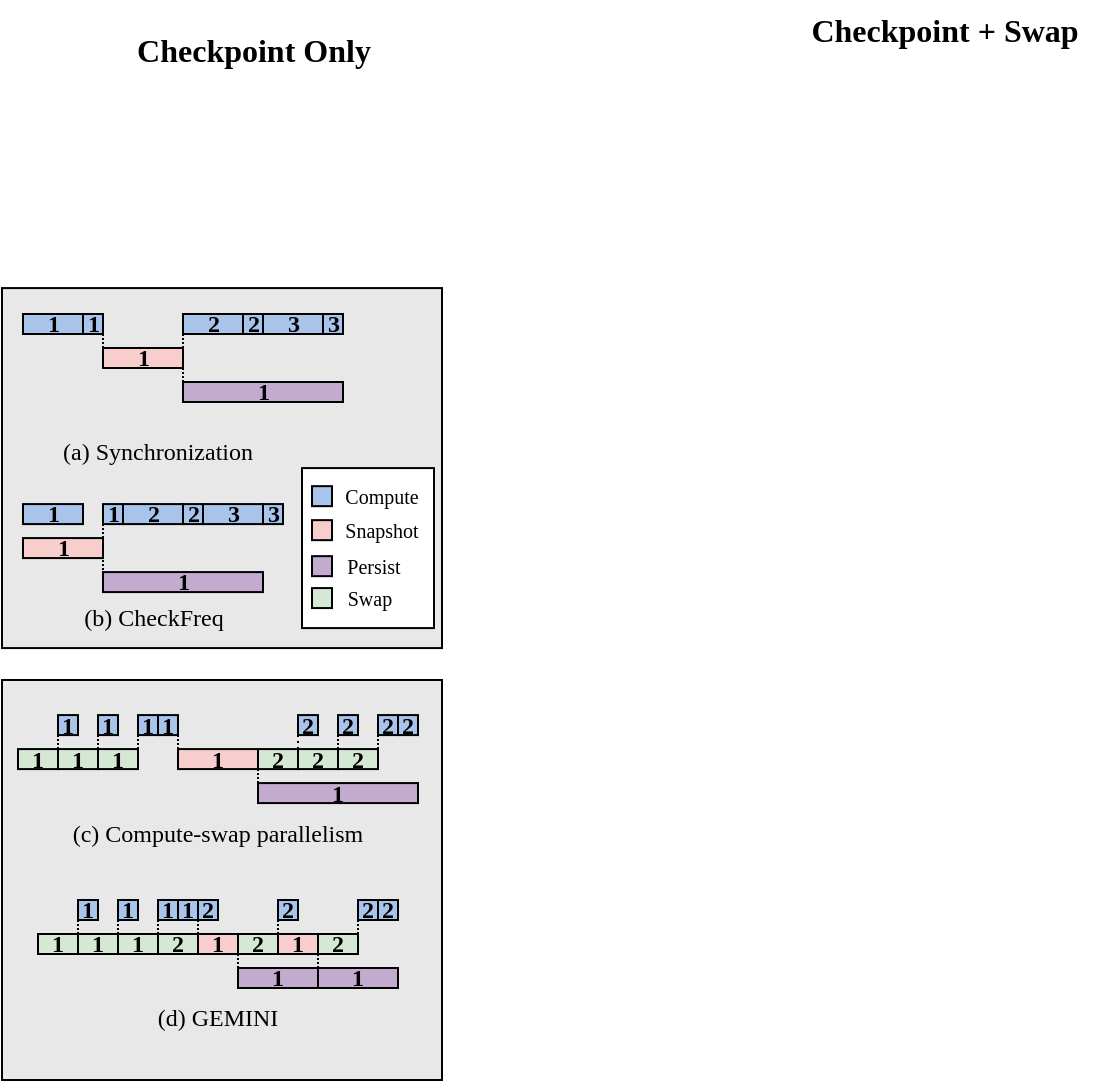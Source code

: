 <mxfile version="24.7.1" type="github">
  <diagram name="第 1 页" id="YjYtX7tzhT0VxWiRHVgt">
    <mxGraphModel dx="810" dy="458" grid="1" gridSize="10" guides="1" tooltips="1" connect="1" arrows="1" fold="1" page="1" pageScale="1" pageWidth="827" pageHeight="1169" math="0" shadow="0">
      <root>
        <mxCell id="0" />
        <mxCell id="1" parent="0" />
        <mxCell id="GIBZmolz7YPmpbwPkjTp-5" value="" style="rounded=0;whiteSpace=wrap;html=1;fontFamily=Times New Roman;fillColor=#E8E8E8;fontSize=12;fontStyle=1;labelPosition=center;verticalLabelPosition=middle;align=center;verticalAlign=middle;spacing=0;" parent="1" vertex="1">
          <mxGeometry x="60" y="154.04" width="220" height="180" as="geometry" />
        </mxCell>
        <mxCell id="q5bcbz5mfT4IWrV-HXov-2" value="" style="rounded=0;whiteSpace=wrap;html=1;fontFamily=Times New Roman;fillColor=#E8E8E8;fontSize=12;fontStyle=1;labelPosition=center;verticalLabelPosition=middle;align=center;verticalAlign=middle;spacing=0;" vertex="1" parent="1">
          <mxGeometry x="60" y="350" width="220" height="200" as="geometry" />
        </mxCell>
        <mxCell id="q5bcbz5mfT4IWrV-HXov-1" value="" style="rounded=0;whiteSpace=wrap;html=1;" vertex="1" parent="1">
          <mxGeometry x="210" y="244.04" width="66" height="80" as="geometry" />
        </mxCell>
        <mxCell id="TYUrHjqnXfX_sGZVkUdi-1" value="1" style="whiteSpace=wrap;fillColor=#A9C4EB;fontFamily=Times New Roman;fontSize=12;fontStyle=1;labelPosition=center;verticalLabelPosition=middle;align=center;verticalAlign=middle;spacing=0;" parent="1" vertex="1">
          <mxGeometry x="70.5" y="167" width="30" height="10" as="geometry" />
        </mxCell>
        <mxCell id="TYUrHjqnXfX_sGZVkUdi-2" value="1" style="whiteSpace=wrap;fillColor=#C3ABD0;fontFamily=Times New Roman;fontSize=12;fontStyle=1;labelPosition=center;verticalLabelPosition=middle;align=center;verticalAlign=middle;spacing=0;" parent="1" vertex="1">
          <mxGeometry x="150.5" y="201" width="80" height="10" as="geometry" />
        </mxCell>
        <mxCell id="GEwu6SbZAW08ZGX4jCGc-3" value="" style="edgeStyle=orthogonalEdgeStyle;rounded=0;orthogonalLoop=1;jettySize=auto;exitX=1;exitY=1;exitDx=0;exitDy=0;entryX=0;entryY=0;entryDx=0;entryDy=0;endArrow=none;endFill=0;dashed=1;dashPattern=1 1;fontSize=12;fontStyle=1;labelPosition=center;verticalLabelPosition=middle;align=center;verticalAlign=middle;spacing=0;" parent="1" source="TYUrHjqnXfX_sGZVkUdi-4" target="TYUrHjqnXfX_sGZVkUdi-2" edge="1">
          <mxGeometry relative="1" as="geometry" />
        </mxCell>
        <mxCell id="TYUrHjqnXfX_sGZVkUdi-4" value="1" style="whiteSpace=wrap;fillColor=#F8CECC;fontFamily=Times New Roman;fontSize=12;fontStyle=1;labelPosition=center;verticalLabelPosition=middle;align=center;verticalAlign=middle;spacing=0;" parent="1" vertex="1">
          <mxGeometry x="110.5" y="184" width="40" height="10" as="geometry" />
        </mxCell>
        <mxCell id="TYUrHjqnXfX_sGZVkUdi-8" value="" style="whiteSpace=wrap;html=1;aspect=fixed;fillColor=#A9C4EB;fontFamily=Times New Roman;" parent="1" vertex="1">
          <mxGeometry x="215" y="253.08" width="10" height="10" as="geometry" />
        </mxCell>
        <mxCell id="TYUrHjqnXfX_sGZVkUdi-9" value="" style="whiteSpace=wrap;html=1;aspect=fixed;fillColor=#F8CECC;fontFamily=Times New Roman;" parent="1" vertex="1">
          <mxGeometry x="215" y="270.08" width="10" height="10" as="geometry" />
        </mxCell>
        <mxCell id="TYUrHjqnXfX_sGZVkUdi-10" value="" style="whiteSpace=wrap;html=1;aspect=fixed;fillColor=#D5E8D4;fontFamily=Times New Roman;" parent="1" vertex="1">
          <mxGeometry x="215" y="304.04" width="10" height="10" as="geometry" />
        </mxCell>
        <mxCell id="TYUrHjqnXfX_sGZVkUdi-11" value="" style="whiteSpace=wrap;html=1;aspect=fixed;fillColor=#C3ABD0;fontFamily=Times New Roman;" parent="1" vertex="1">
          <mxGeometry x="215" y="288.08" width="10" height="10" as="geometry" />
        </mxCell>
        <mxCell id="TYUrHjqnXfX_sGZVkUdi-12" value="&lt;p style=&quot;line-height: 100%;&quot;&gt;&lt;font style=&quot;font-size: 10px;&quot;&gt;Compute&lt;/font&gt;&lt;/p&gt;" style="text;html=1;align=center;verticalAlign=middle;whiteSpace=wrap;rounded=0;fontFamily=Times New Roman;" parent="1" vertex="1">
          <mxGeometry x="225" y="253.08" width="50" height="10" as="geometry" />
        </mxCell>
        <mxCell id="TYUrHjqnXfX_sGZVkUdi-13" value="&lt;p style=&quot;line-height: 100%;&quot;&gt;&lt;font style=&quot;font-size: 10px;&quot;&gt;Swap&lt;/font&gt;&lt;/p&gt;" style="text;html=1;align=center;verticalAlign=middle;whiteSpace=wrap;rounded=0;fontFamily=Times New Roman;" parent="1" vertex="1">
          <mxGeometry x="219" y="304.04" width="50" height="10" as="geometry" />
        </mxCell>
        <mxCell id="TYUrHjqnXfX_sGZVkUdi-14" value="&lt;p style=&quot;line-height: 100%;&quot;&gt;&lt;span style=&quot;font-size: 10px;&quot;&gt;Snapshot&lt;/span&gt;&lt;/p&gt;" style="text;html=1;align=center;verticalAlign=middle;whiteSpace=wrap;rounded=0;fontFamily=Times New Roman;" parent="1" vertex="1">
          <mxGeometry x="225" y="270.08" width="50" height="10" as="geometry" />
        </mxCell>
        <mxCell id="TYUrHjqnXfX_sGZVkUdi-15" value="&lt;p style=&quot;line-height: 100%;&quot;&gt;&lt;font style=&quot;font-size: 10px;&quot;&gt;Persist&lt;/font&gt;&lt;/p&gt;" style="text;html=1;align=center;verticalAlign=middle;whiteSpace=wrap;rounded=0;fontFamily=Times New Roman;" parent="1" vertex="1">
          <mxGeometry x="221" y="288.08" width="50" height="10" as="geometry" />
        </mxCell>
        <mxCell id="GEwu6SbZAW08ZGX4jCGc-2" value="" style="edgeStyle=orthogonalEdgeStyle;rounded=0;orthogonalLoop=1;jettySize=auto;exitX=1;exitY=1;exitDx=0;exitDy=0;entryX=0;entryY=0;entryDx=0;entryDy=0;endArrow=none;endFill=0;dashed=1;dashPattern=1 1;fontSize=12;fontStyle=1;labelPosition=center;verticalLabelPosition=middle;align=center;verticalAlign=middle;spacing=0;" parent="1" source="TYUrHjqnXfX_sGZVkUdi-16" target="TYUrHjqnXfX_sGZVkUdi-4" edge="1">
          <mxGeometry relative="1" as="geometry" />
        </mxCell>
        <mxCell id="TYUrHjqnXfX_sGZVkUdi-16" value="1" style="whiteSpace=wrap;fillColor=#A9C4EB;fontFamily=Times New Roman;fontSize=12;fontStyle=1;labelPosition=center;verticalLabelPosition=middle;align=center;verticalAlign=middle;spacing=0;" parent="1" vertex="1">
          <mxGeometry x="100.5" y="167" width="10" height="10" as="geometry" />
        </mxCell>
        <mxCell id="GEwu6SbZAW08ZGX4jCGc-4" value="" style="edgeStyle=orthogonalEdgeStyle;rounded=0;orthogonalLoop=1;jettySize=auto;exitX=0;exitY=1;exitDx=0;exitDy=0;entryX=1;entryY=0;entryDx=0;entryDy=0;endArrow=none;endFill=0;dashed=1;dashPattern=1 1;fontSize=12;fontStyle=1;labelPosition=center;verticalLabelPosition=middle;align=center;verticalAlign=middle;spacing=0;" parent="1" source="TYUrHjqnXfX_sGZVkUdi-17" target="TYUrHjqnXfX_sGZVkUdi-4" edge="1">
          <mxGeometry relative="1" as="geometry" />
        </mxCell>
        <mxCell id="TYUrHjqnXfX_sGZVkUdi-17" value="2" style="whiteSpace=wrap;fillColor=#A9C4EB;fontFamily=Times New Roman;fontSize=12;fontStyle=1;labelPosition=center;verticalLabelPosition=middle;align=center;verticalAlign=middle;spacing=0;" parent="1" vertex="1">
          <mxGeometry x="150.5" y="167" width="30" height="10" as="geometry" />
        </mxCell>
        <mxCell id="TYUrHjqnXfX_sGZVkUdi-18" value="2" style="whiteSpace=wrap;fillColor=#A9C4EB;fontFamily=Times New Roman;fontSize=12;fontStyle=1;labelPosition=center;verticalLabelPosition=middle;align=center;verticalAlign=middle;spacing=0;" parent="1" vertex="1">
          <mxGeometry x="180.5" y="167" width="10" height="10" as="geometry" />
        </mxCell>
        <mxCell id="TYUrHjqnXfX_sGZVkUdi-40" value="3" style="whiteSpace=wrap;fillColor=#A9C4EB;fontFamily=Times New Roman;fontSize=12;fontStyle=1;labelPosition=center;verticalLabelPosition=middle;align=center;verticalAlign=middle;spacing=0;" parent="1" vertex="1">
          <mxGeometry x="190.5" y="167" width="30" height="10" as="geometry" />
        </mxCell>
        <mxCell id="TYUrHjqnXfX_sGZVkUdi-41" value="3" style="whiteSpace=wrap;fillColor=#A9C4EB;fontFamily=Times New Roman;fontSize=12;fontStyle=1;labelPosition=center;verticalLabelPosition=middle;align=center;verticalAlign=middle;spacing=0;" parent="1" vertex="1">
          <mxGeometry x="220.5" y="167" width="10" height="10" as="geometry" />
        </mxCell>
        <mxCell id="TYUrHjqnXfX_sGZVkUdi-56" value="(a) Synchronization" style="text;html=1;align=center;verticalAlign=middle;whiteSpace=wrap;rounded=0;fontFamily=Times New Roman;fontSize=12;fontStyle=0;labelPosition=center;verticalLabelPosition=middle;spacing=0;" parent="1" vertex="1">
          <mxGeometry x="72.5" y="221" width="130" height="30" as="geometry" />
        </mxCell>
        <mxCell id="TYUrHjqnXfX_sGZVkUdi-65" value="(c) Compute-swap parallelism" style="text;html=1;align=center;verticalAlign=middle;whiteSpace=wrap;rounded=0;fontFamily=Times New Roman;" parent="1" vertex="1">
          <mxGeometry x="85" y="411.54" width="166" height="30" as="geometry" />
        </mxCell>
        <mxCell id="TYUrHjqnXfX_sGZVkUdi-77" value="(b) CheckFreq" style="text;html=1;align=center;verticalAlign=middle;whiteSpace=wrap;rounded=0;fontFamily=Times New Roman;fontSize=12;fontStyle=0;labelPosition=center;verticalLabelPosition=middle;spacing=0;" parent="1" vertex="1">
          <mxGeometry x="70.5" y="304.04" width="130" height="30" as="geometry" />
        </mxCell>
        <mxCell id="TYUrHjqnXfX_sGZVkUdi-78" value="(d) GEMINI" style="text;html=1;align=center;verticalAlign=middle;whiteSpace=wrap;rounded=0;fontFamily=Times New Roman;" parent="1" vertex="1">
          <mxGeometry x="103" y="504" width="130" height="30" as="geometry" />
        </mxCell>
        <mxCell id="TYUrHjqnXfX_sGZVkUdi-81" value="1" style="whiteSpace=wrap;fillColor=#F8CECC;fontSize=12;fontFamily=Times New Roman;fontStyle=1;spacing=0;" parent="1" vertex="1">
          <mxGeometry x="158" y="477" width="20" height="10" as="geometry" />
        </mxCell>
        <mxCell id="TYUrHjqnXfX_sGZVkUdi-90" value="1" style="whiteSpace=wrap;fillColor=#D5E8D4;fontSize=12;fontFamily=Times New Roman;fontStyle=1;spacing=0;" parent="1" vertex="1">
          <mxGeometry x="78" y="477" width="20" height="10" as="geometry" />
        </mxCell>
        <mxCell id="TYUrHjqnXfX_sGZVkUdi-91" value="1" style="whiteSpace=wrap;fillColor=#D5E8D4;fontSize=12;fontFamily=Times New Roman;fontStyle=1;spacing=0;" parent="1" vertex="1">
          <mxGeometry x="98" y="477" width="20" height="10" as="geometry" />
        </mxCell>
        <mxCell id="TYUrHjqnXfX_sGZVkUdi-98" value="1" style="whiteSpace=wrap;fillColor=#A9C4EB;fontSize=12;fontFamily=Times New Roman;fontStyle=1;labelPosition=center;verticalLabelPosition=middle;align=center;verticalAlign=middle;spacing=0;" parent="1" vertex="1">
          <mxGeometry x="70.5" y="262.04" width="30" height="10" as="geometry" />
        </mxCell>
        <mxCell id="TYUrHjqnXfX_sGZVkUdi-99" value="1" style="whiteSpace=wrap;fillColor=#C3ABD0;fontSize=12;fontFamily=Times New Roman;fontStyle=1;labelPosition=center;verticalLabelPosition=middle;align=center;verticalAlign=middle;spacing=0;" parent="1" vertex="1">
          <mxGeometry x="110.5" y="296.04" width="80" height="10" as="geometry" />
        </mxCell>
        <mxCell id="TYUrHjqnXfX_sGZVkUdi-100" value="1" style="whiteSpace=wrap;fillColor=#F8CECC;fontSize=12;fontFamily=Times New Roman;fontStyle=1;labelPosition=center;verticalLabelPosition=middle;align=center;verticalAlign=middle;spacing=0;" parent="1" vertex="1">
          <mxGeometry x="70.5" y="279.04" width="40" height="10" as="geometry" />
        </mxCell>
        <mxCell id="GEwu6SbZAW08ZGX4jCGc-5" value="" style="edgeStyle=orthogonalEdgeStyle;rounded=0;orthogonalLoop=1;jettySize=auto;exitX=0;exitY=1;exitDx=0;exitDy=0;entryX=0;entryY=0;entryDx=0;entryDy=0;dashed=1;dashPattern=1 1;endArrow=none;endFill=0;fontSize=12;fontStyle=1;labelPosition=center;verticalLabelPosition=middle;align=center;verticalAlign=middle;spacing=0;" parent="1" source="TYUrHjqnXfX_sGZVkUdi-101" target="TYUrHjqnXfX_sGZVkUdi-99" edge="1">
          <mxGeometry relative="1" as="geometry" />
        </mxCell>
        <mxCell id="TYUrHjqnXfX_sGZVkUdi-101" value="1" style="whiteSpace=wrap;fillColor=#A9C4EB;fontSize=12;fontFamily=Times New Roman;fontStyle=1;labelPosition=center;verticalLabelPosition=middle;align=center;verticalAlign=middle;spacing=0;" parent="1" vertex="1">
          <mxGeometry x="110.5" y="262.04" width="10" height="10" as="geometry" />
        </mxCell>
        <mxCell id="TYUrHjqnXfX_sGZVkUdi-102" value="2" style="whiteSpace=wrap;fillColor=#A9C4EB;fontSize=12;fontFamily=Times New Roman;fontStyle=1;labelPosition=center;verticalLabelPosition=middle;align=center;verticalAlign=middle;spacing=0;" parent="1" vertex="1">
          <mxGeometry x="120.5" y="262.04" width="30" height="10" as="geometry" />
        </mxCell>
        <mxCell id="TYUrHjqnXfX_sGZVkUdi-103" value="2" style="whiteSpace=wrap;fillColor=#A9C4EB;fontSize=12;fontFamily=Times New Roman;fontStyle=1;labelPosition=center;verticalLabelPosition=middle;align=center;verticalAlign=middle;spacing=0;" parent="1" vertex="1">
          <mxGeometry x="150.5" y="262.04" width="10" height="10" as="geometry" />
        </mxCell>
        <mxCell id="TYUrHjqnXfX_sGZVkUdi-104" value="3" style="whiteSpace=wrap;fillColor=#A9C4EB;fontSize=12;fontFamily=Times New Roman;fontStyle=1;labelPosition=center;verticalLabelPosition=middle;align=center;verticalAlign=middle;spacing=0;" parent="1" vertex="1">
          <mxGeometry x="160.5" y="262.04" width="30" height="10" as="geometry" />
        </mxCell>
        <mxCell id="TYUrHjqnXfX_sGZVkUdi-105" value="3" style="whiteSpace=wrap;fillColor=#A9C4EB;fontSize=12;fontFamily=Times New Roman;fontStyle=1;labelPosition=center;verticalLabelPosition=middle;align=center;verticalAlign=middle;spacing=0;" parent="1" vertex="1">
          <mxGeometry x="190.5" y="262.04" width="10" height="10" as="geometry" />
        </mxCell>
        <mxCell id="GEwu6SbZAW08ZGX4jCGc-10" value="" style="edgeStyle=orthogonalEdgeStyle;rounded=0;orthogonalLoop=1;jettySize=auto;exitX=0;exitY=1;exitDx=0;exitDy=0;entryX=0;entryY=0;entryDx=0;entryDy=0;endArrow=none;endFill=0;dashed=1;dashPattern=1 1;fontStyle=1;fontSize=12;labelBackgroundColor=none;spacing=0;spacingTop=0;spacingBottom=0;" parent="1" source="TYUrHjqnXfX_sGZVkUdi-110" target="TYUrHjqnXfX_sGZVkUdi-123" edge="1">
          <mxGeometry relative="1" as="geometry" />
        </mxCell>
        <mxCell id="TYUrHjqnXfX_sGZVkUdi-110" value="1" style="whiteSpace=wrap;fillColor=#A9C4EB;fontSize=12;fontFamily=Times New Roman;fontStyle=1;labelBackgroundColor=none;spacing=0;spacingTop=0;spacingBottom=0;" parent="1" vertex="1">
          <mxGeometry x="88" y="367.54" width="10" height="10" as="geometry" />
        </mxCell>
        <mxCell id="GEwu6SbZAW08ZGX4jCGc-11" value="" style="edgeStyle=orthogonalEdgeStyle;rounded=0;orthogonalLoop=1;jettySize=auto;exitX=0;exitY=1;exitDx=0;exitDy=0;entryX=0;entryY=0;entryDx=0;entryDy=0;endArrow=none;endFill=0;dashed=1;dashPattern=1 1;fontStyle=1;fontSize=12;labelBackgroundColor=none;spacing=0;spacingTop=0;spacingBottom=0;" parent="1" source="TYUrHjqnXfX_sGZVkUdi-111" target="TYUrHjqnXfX_sGZVkUdi-124" edge="1">
          <mxGeometry relative="1" as="geometry" />
        </mxCell>
        <mxCell id="TYUrHjqnXfX_sGZVkUdi-111" value="1" style="whiteSpace=wrap;fillColor=#A9C4EB;fontSize=12;fontFamily=Times New Roman;fontStyle=1;labelBackgroundColor=none;spacing=0;spacingTop=0;spacingBottom=0;" parent="1" vertex="1">
          <mxGeometry x="108" y="367.54" width="10" height="10" as="geometry" />
        </mxCell>
        <mxCell id="GEwu6SbZAW08ZGX4jCGc-6" value="" style="edgeStyle=orthogonalEdgeStyle;rounded=0;orthogonalLoop=1;jettySize=auto;exitX=0;exitY=1;exitDx=0;exitDy=0;entryX=1;entryY=0;entryDx=0;entryDy=0;endArrow=none;endFill=0;dashed=1;dashPattern=1 1;fontStyle=1;fontSize=12;labelBackgroundColor=none;spacing=0;spacingTop=0;spacingBottom=0;" parent="1" source="TYUrHjqnXfX_sGZVkUdi-112" target="TYUrHjqnXfX_sGZVkUdi-124" edge="1">
          <mxGeometry relative="1" as="geometry" />
        </mxCell>
        <mxCell id="TYUrHjqnXfX_sGZVkUdi-112" value="1" style="whiteSpace=wrap;fillColor=#A9C4EB;fontSize=12;fontFamily=Times New Roman;fontStyle=1;labelBackgroundColor=none;spacing=0;spacingTop=0;spacingBottom=0;" parent="1" vertex="1">
          <mxGeometry x="128" y="367.54" width="10" height="10" as="geometry" />
        </mxCell>
        <mxCell id="GEwu6SbZAW08ZGX4jCGc-7" value="" style="edgeStyle=orthogonalEdgeStyle;rounded=0;orthogonalLoop=1;jettySize=auto;exitX=1;exitY=1;exitDx=0;exitDy=0;entryX=0;entryY=0;entryDx=0;entryDy=0;endArrow=none;endFill=0;dashed=1;dashPattern=1 1;fontStyle=1;fontSize=12;labelBackgroundColor=none;spacing=0;spacingTop=0;spacingBottom=0;" parent="1" source="TYUrHjqnXfX_sGZVkUdi-113" target="TYUrHjqnXfX_sGZVkUdi-144" edge="1">
          <mxGeometry relative="1" as="geometry" />
        </mxCell>
        <mxCell id="TYUrHjqnXfX_sGZVkUdi-113" value="1" style="whiteSpace=wrap;fillColor=#A9C4EB;fontSize=12;fontFamily=Times New Roman;fontStyle=1;labelBackgroundColor=none;spacing=0;spacingTop=0;spacingBottom=0;" parent="1" vertex="1">
          <mxGeometry x="138" y="367.54" width="10" height="10" as="geometry" />
        </mxCell>
        <mxCell id="TYUrHjqnXfX_sGZVkUdi-122" value="1" style="whiteSpace=wrap;fillColor=#D5E8D4;fontSize=12;fontFamily=Times New Roman;fontStyle=1;labelBackgroundColor=none;spacing=0;spacingTop=0;spacingBottom=0;" parent="1" vertex="1">
          <mxGeometry x="68" y="384.54" width="20" height="10" as="geometry" />
        </mxCell>
        <mxCell id="TYUrHjqnXfX_sGZVkUdi-123" value="1" style="whiteSpace=wrap;fillColor=#D5E8D4;fontSize=12;fontFamily=Times New Roman;fontStyle=1;labelBackgroundColor=none;spacing=0;spacingTop=0;spacingBottom=0;" parent="1" vertex="1">
          <mxGeometry x="88" y="384.54" width="20" height="10" as="geometry" />
        </mxCell>
        <mxCell id="TYUrHjqnXfX_sGZVkUdi-124" value="1" style="whiteSpace=wrap;fillColor=#D5E8D4;fontSize=12;fontFamily=Times New Roman;fontStyle=1;labelBackgroundColor=none;spacing=0;spacingTop=0;spacingBottom=0;" parent="1" vertex="1">
          <mxGeometry x="108" y="384.54" width="20" height="10" as="geometry" />
        </mxCell>
        <mxCell id="TYUrHjqnXfX_sGZVkUdi-136" value="1" style="whiteSpace=wrap;fillColor=#D5E8D4;fontSize=12;fontFamily=Times New Roman;fontStyle=1;spacing=0;" parent="1" vertex="1">
          <mxGeometry x="118" y="477" width="20" height="10" as="geometry" />
        </mxCell>
        <mxCell id="TYUrHjqnXfX_sGZVkUdi-138" value="1" style="whiteSpace=wrap;fillColor=#F8CECC;fontSize=12;fontFamily=Times New Roman;fontStyle=1;spacing=0;" parent="1" vertex="1">
          <mxGeometry x="198" y="477" width="20" height="10" as="geometry" />
        </mxCell>
        <mxCell id="GEwu6SbZAW08ZGX4jCGc-14" value="" style="edgeStyle=orthogonalEdgeStyle;rounded=0;orthogonalLoop=1;jettySize=auto;exitX=0;exitY=1;exitDx=0;exitDy=0;entryX=0;entryY=0;entryDx=0;entryDy=0;endArrow=none;endFill=0;dashed=1;dashPattern=1 1;fontStyle=1;fontFamily=Times New Roman;fontSize=12;spacing=0;" parent="1" source="TYUrHjqnXfX_sGZVkUdi-140" target="TYUrHjqnXfX_sGZVkUdi-91" edge="1">
          <mxGeometry relative="1" as="geometry" />
        </mxCell>
        <mxCell id="TYUrHjqnXfX_sGZVkUdi-140" value="1" style="whiteSpace=wrap;fillColor=#A9C4EB;fontSize=12;fontFamily=Times New Roman;fontStyle=1;spacing=0;" parent="1" vertex="1">
          <mxGeometry x="98" y="460" width="10" height="10" as="geometry" />
        </mxCell>
        <mxCell id="GEwu6SbZAW08ZGX4jCGc-15" value="" style="edgeStyle=orthogonalEdgeStyle;rounded=0;orthogonalLoop=1;jettySize=auto;exitX=0;exitY=1;exitDx=0;exitDy=0;entryX=0;entryY=0;entryDx=0;entryDy=0;endArrow=none;endFill=0;dashed=1;dashPattern=1 1;fontStyle=1;fontFamily=Times New Roman;fontSize=12;spacing=0;" parent="1" source="TYUrHjqnXfX_sGZVkUdi-141" target="TYUrHjqnXfX_sGZVkUdi-136" edge="1">
          <mxGeometry relative="1" as="geometry" />
        </mxCell>
        <mxCell id="TYUrHjqnXfX_sGZVkUdi-141" value="1" style="whiteSpace=wrap;fillColor=#A9C4EB;fontSize=12;fontFamily=Times New Roman;fontStyle=1;spacing=0;" parent="1" vertex="1">
          <mxGeometry x="118" y="460" width="10" height="10" as="geometry" />
        </mxCell>
        <mxCell id="GEwu6SbZAW08ZGX4jCGc-16" value="" style="edgeStyle=orthogonalEdgeStyle;rounded=0;orthogonalLoop=1;jettySize=auto;exitX=0;exitY=1;exitDx=0;exitDy=0;entryX=0;entryY=0;entryDx=0;entryDy=0;endArrow=none;endFill=0;dashed=1;dashPattern=1 1;fontStyle=1;fontFamily=Times New Roman;fontSize=12;spacing=0;" parent="1" source="TYUrHjqnXfX_sGZVkUdi-142" target="TYUrHjqnXfX_sGZVkUdi-170" edge="1">
          <mxGeometry relative="1" as="geometry" />
        </mxCell>
        <mxCell id="TYUrHjqnXfX_sGZVkUdi-142" value="1" style="whiteSpace=wrap;fillColor=#A9C4EB;fontSize=12;fontFamily=Times New Roman;fontStyle=1;spacing=0;" parent="1" vertex="1">
          <mxGeometry x="138" y="460" width="10" height="10" as="geometry" />
        </mxCell>
        <mxCell id="TYUrHjqnXfX_sGZVkUdi-143" value="1" style="whiteSpace=wrap;fillColor=#A9C4EB;fontSize=12;fontFamily=Times New Roman;fontStyle=1;spacing=0;" parent="1" vertex="1">
          <mxGeometry x="148" y="460" width="10" height="10" as="geometry" />
        </mxCell>
        <mxCell id="TYUrHjqnXfX_sGZVkUdi-144" value="1" style="whiteSpace=wrap;fillColor=#F8CECC;fontSize=12;fontFamily=Times New Roman;fontStyle=1;labelBackgroundColor=none;spacing=0;spacingTop=0;spacingBottom=0;" parent="1" vertex="1">
          <mxGeometry x="148" y="384.54" width="40" height="10" as="geometry" />
        </mxCell>
        <mxCell id="TYUrHjqnXfX_sGZVkUdi-156" value="1" style="whiteSpace=wrap;fillColor=#C3ABD0;fontSize=12;fontFamily=Times New Roman;fontStyle=1;spacing=0;" parent="1" vertex="1">
          <mxGeometry x="178" y="494" width="40" height="10" as="geometry" />
        </mxCell>
        <mxCell id="TYUrHjqnXfX_sGZVkUdi-157" value="1" style="whiteSpace=wrap;fillColor=#C3ABD0;fontSize=12;fontFamily=Times New Roman;fontStyle=1;labelBackgroundColor=none;spacing=0;spacingTop=0;spacingBottom=0;" parent="1" vertex="1">
          <mxGeometry x="188" y="401.54" width="80" height="10" as="geometry" />
        </mxCell>
        <mxCell id="TYUrHjqnXfX_sGZVkUdi-158" value="1" style="whiteSpace=wrap;fillColor=#C3ABD0;fontSize=12;fontFamily=Times New Roman;fontStyle=1;spacing=0;" parent="1" vertex="1">
          <mxGeometry x="218" y="494" width="40" height="10" as="geometry" />
        </mxCell>
        <mxCell id="GEwu6SbZAW08ZGX4jCGc-8" value="" style="edgeStyle=orthogonalEdgeStyle;rounded=0;orthogonalLoop=1;jettySize=auto;exitX=0;exitY=1;exitDx=0;exitDy=0;entryX=0;entryY=0;entryDx=0;entryDy=0;endArrow=none;endFill=0;dashed=1;dashPattern=1 2;fontStyle=1;fontSize=12;labelBackgroundColor=none;spacing=0;spacingTop=0;spacingBottom=0;" parent="1" source="TYUrHjqnXfX_sGZVkUdi-162" target="TYUrHjqnXfX_sGZVkUdi-167" edge="1">
          <mxGeometry relative="1" as="geometry" />
        </mxCell>
        <mxCell id="TYUrHjqnXfX_sGZVkUdi-162" value="2" style="whiteSpace=wrap;fillColor=#A9C4EB;fontSize=12;fontFamily=Times New Roman;fontStyle=1;labelBackgroundColor=none;spacing=0;spacingTop=0;spacingBottom=0;" parent="1" vertex="1">
          <mxGeometry x="208" y="367.54" width="10" height="10" as="geometry" />
        </mxCell>
        <mxCell id="GEwu6SbZAW08ZGX4jCGc-12" value="" style="edgeStyle=orthogonalEdgeStyle;rounded=0;orthogonalLoop=1;jettySize=auto;exitX=0;exitY=1;exitDx=0;exitDy=0;entryX=0;entryY=0;entryDx=0;entryDy=0;endArrow=none;endFill=0;dashed=1;dashPattern=1 1;fontStyle=1;fontSize=12;labelBackgroundColor=none;spacing=0;spacingTop=0;spacingBottom=0;" parent="1" source="TYUrHjqnXfX_sGZVkUdi-163" target="TYUrHjqnXfX_sGZVkUdi-168" edge="1">
          <mxGeometry relative="1" as="geometry" />
        </mxCell>
        <mxCell id="TYUrHjqnXfX_sGZVkUdi-163" value="2" style="whiteSpace=wrap;fillColor=#A9C4EB;fontSize=12;fontFamily=Times New Roman;fontStyle=1;labelBackgroundColor=none;spacing=0;spacingTop=0;spacingBottom=0;" parent="1" vertex="1">
          <mxGeometry x="228" y="367.54" width="10" height="10" as="geometry" />
        </mxCell>
        <mxCell id="GEwu6SbZAW08ZGX4jCGc-13" value="" style="edgeStyle=orthogonalEdgeStyle;rounded=0;orthogonalLoop=1;jettySize=auto;exitX=0;exitY=1;exitDx=0;exitDy=0;entryX=1;entryY=0;entryDx=0;entryDy=0;endArrow=none;endFill=0;dashed=1;dashPattern=1 1;fontStyle=1;fontSize=12;labelBackgroundColor=none;spacing=0;spacingTop=0;spacingBottom=0;" parent="1" source="TYUrHjqnXfX_sGZVkUdi-164" target="TYUrHjqnXfX_sGZVkUdi-168" edge="1">
          <mxGeometry relative="1" as="geometry" />
        </mxCell>
        <mxCell id="TYUrHjqnXfX_sGZVkUdi-164" value="2" style="whiteSpace=wrap;fillColor=#A9C4EB;fontSize=12;fontFamily=Times New Roman;fontStyle=1;labelBackgroundColor=none;spacing=0;spacingTop=0;spacingBottom=0;" parent="1" vertex="1">
          <mxGeometry x="248" y="367.54" width="10" height="10" as="geometry" />
        </mxCell>
        <mxCell id="TYUrHjqnXfX_sGZVkUdi-165" value="2" style="whiteSpace=wrap;fillColor=#A9C4EB;fontSize=12;fontFamily=Times New Roman;fontStyle=1;labelBackgroundColor=none;spacing=0;spacingTop=0;spacingBottom=0;" parent="1" vertex="1">
          <mxGeometry x="258" y="367.54" width="10" height="10" as="geometry" />
        </mxCell>
        <mxCell id="GEwu6SbZAW08ZGX4jCGc-9" value="" style="edgeStyle=orthogonalEdgeStyle;rounded=0;orthogonalLoop=1;jettySize=auto;exitX=0;exitY=1;exitDx=0;exitDy=0;entryX=0;entryY=0;entryDx=0;entryDy=0;endArrow=none;endFill=0;dashed=1;dashPattern=1 1;fontStyle=1;fontSize=12;labelBackgroundColor=none;spacing=0;spacingTop=0;spacingBottom=0;" parent="1" source="TYUrHjqnXfX_sGZVkUdi-166" target="TYUrHjqnXfX_sGZVkUdi-157" edge="1">
          <mxGeometry relative="1" as="geometry" />
        </mxCell>
        <mxCell id="TYUrHjqnXfX_sGZVkUdi-166" value="2" style="whiteSpace=wrap;fillColor=#D5E8D4;fontSize=12;fontFamily=Times New Roman;fontStyle=1;labelBackgroundColor=none;spacing=0;spacingTop=0;spacingBottom=0;" parent="1" vertex="1">
          <mxGeometry x="188" y="384.54" width="20" height="10" as="geometry" />
        </mxCell>
        <mxCell id="TYUrHjqnXfX_sGZVkUdi-167" value="2" style="whiteSpace=wrap;fillColor=#D5E8D4;fontSize=12;fontFamily=Times New Roman;fontStyle=1;labelBackgroundColor=none;spacing=0;spacingTop=0;spacingBottom=0;" parent="1" vertex="1">
          <mxGeometry x="208" y="384.54" width="20" height="10" as="geometry" />
        </mxCell>
        <mxCell id="TYUrHjqnXfX_sGZVkUdi-168" value="2" style="whiteSpace=wrap;fillColor=#D5E8D4;fontSize=12;fontFamily=Times New Roman;fontStyle=1;labelBackgroundColor=none;spacing=0;spacingTop=0;spacingBottom=0;" parent="1" vertex="1">
          <mxGeometry x="228" y="384.54" width="20" height="10" as="geometry" />
        </mxCell>
        <mxCell id="TYUrHjqnXfX_sGZVkUdi-170" value="2" style="whiteSpace=wrap;fillColor=#D5E8D4;fontSize=12;fontFamily=Times New Roman;fontStyle=1;spacing=0;" parent="1" vertex="1">
          <mxGeometry x="138" y="477" width="20" height="10" as="geometry" />
        </mxCell>
        <mxCell id="GEwu6SbZAW08ZGX4jCGc-19" value="" style="edgeStyle=orthogonalEdgeStyle;rounded=0;orthogonalLoop=1;jettySize=auto;exitX=0;exitY=1;exitDx=0;exitDy=0;entryX=0;entryY=0;entryDx=0;entryDy=0;endArrow=none;endFill=0;dashed=1;dashPattern=1 1;fontStyle=1;fontFamily=Times New Roman;fontSize=12;spacing=0;" parent="1" source="TYUrHjqnXfX_sGZVkUdi-171" target="TYUrHjqnXfX_sGZVkUdi-156" edge="1">
          <mxGeometry relative="1" as="geometry" />
        </mxCell>
        <mxCell id="TYUrHjqnXfX_sGZVkUdi-171" value="2" style="whiteSpace=wrap;fillColor=#D5E8D4;fontSize=12;fontFamily=Times New Roman;fontStyle=1;spacing=0;" parent="1" vertex="1">
          <mxGeometry x="178" y="477" width="20" height="10" as="geometry" />
        </mxCell>
        <mxCell id="GEwu6SbZAW08ZGX4jCGc-20" value="" style="edgeStyle=orthogonalEdgeStyle;rounded=0;orthogonalLoop=1;jettySize=auto;exitX=0;exitY=1;exitDx=0;exitDy=0;entryX=0;entryY=0;entryDx=0;entryDy=0;endArrow=none;endFill=0;dashed=1;dashPattern=1 1;fontStyle=1;fontFamily=Times New Roman;fontSize=12;spacing=0;" parent="1" source="TYUrHjqnXfX_sGZVkUdi-172" target="TYUrHjqnXfX_sGZVkUdi-158" edge="1">
          <mxGeometry relative="1" as="geometry" />
        </mxCell>
        <mxCell id="TYUrHjqnXfX_sGZVkUdi-172" value="2" style="whiteSpace=wrap;fillColor=#D5E8D4;fontSize=12;fontFamily=Times New Roman;fontStyle=1;spacing=0;" parent="1" vertex="1">
          <mxGeometry x="218" y="477" width="20" height="10" as="geometry" />
        </mxCell>
        <mxCell id="GEwu6SbZAW08ZGX4jCGc-17" value="" style="edgeStyle=orthogonalEdgeStyle;rounded=0;orthogonalLoop=1;jettySize=auto;exitX=0;exitY=1;exitDx=0;exitDy=0;entryX=1;entryY=0;entryDx=0;entryDy=0;endArrow=none;endFill=0;dashed=1;dashPattern=1 1;fontStyle=1;fontFamily=Times New Roman;fontSize=12;spacing=0;" parent="1" source="TYUrHjqnXfX_sGZVkUdi-174" target="TYUrHjqnXfX_sGZVkUdi-170" edge="1">
          <mxGeometry relative="1" as="geometry" />
        </mxCell>
        <mxCell id="TYUrHjqnXfX_sGZVkUdi-174" value="2" style="whiteSpace=wrap;fillColor=#A9C4EB;fontSize=12;fontFamily=Times New Roman;fontStyle=1;spacing=0;" parent="1" vertex="1">
          <mxGeometry x="158" y="460" width="10" height="10" as="geometry" />
        </mxCell>
        <mxCell id="GEwu6SbZAW08ZGX4jCGc-18" value="" style="edgeStyle=orthogonalEdgeStyle;rounded=0;orthogonalLoop=1;jettySize=auto;exitX=0;exitY=1;exitDx=0;exitDy=0;entryX=0;entryY=0;entryDx=0;entryDy=0;endArrow=none;endFill=0;dashed=1;dashPattern=1 1;fontStyle=1;fontFamily=Times New Roman;fontSize=12;spacing=0;" parent="1" source="TYUrHjqnXfX_sGZVkUdi-175" target="TYUrHjqnXfX_sGZVkUdi-138" edge="1">
          <mxGeometry relative="1" as="geometry" />
        </mxCell>
        <mxCell id="TYUrHjqnXfX_sGZVkUdi-175" value="2" style="whiteSpace=wrap;fillColor=#A9C4EB;fontSize=12;fontFamily=Times New Roman;fontStyle=1;spacing=0;" parent="1" vertex="1">
          <mxGeometry x="198" y="460" width="10" height="10" as="geometry" />
        </mxCell>
        <mxCell id="GEwu6SbZAW08ZGX4jCGc-21" value="" style="edgeStyle=orthogonalEdgeStyle;rounded=0;orthogonalLoop=1;jettySize=auto;exitX=0;exitY=1;exitDx=0;exitDy=0;entryX=1;entryY=0;entryDx=0;entryDy=0;endArrow=none;endFill=0;dashed=1;dashPattern=1 1;fontStyle=1;fontFamily=Times New Roman;fontSize=12;spacing=0;" parent="1" source="TYUrHjqnXfX_sGZVkUdi-176" target="TYUrHjqnXfX_sGZVkUdi-172" edge="1">
          <mxGeometry relative="1" as="geometry" />
        </mxCell>
        <mxCell id="TYUrHjqnXfX_sGZVkUdi-176" value="2" style="whiteSpace=wrap;fillColor=#A9C4EB;fontSize=12;fontFamily=Times New Roman;fontStyle=1;spacing=0;" parent="1" vertex="1">
          <mxGeometry x="238" y="460" width="10" height="10" as="geometry" />
        </mxCell>
        <mxCell id="TYUrHjqnXfX_sGZVkUdi-177" value="2" style="whiteSpace=wrap;fillColor=#A9C4EB;fontSize=12;fontFamily=Times New Roman;fontStyle=1;spacing=0;" parent="1" vertex="1">
          <mxGeometry x="248" y="460" width="10" height="10" as="geometry" />
        </mxCell>
        <mxCell id="GIBZmolz7YPmpbwPkjTp-7" value="&lt;font style=&quot;font-size: 16px;&quot;&gt;&lt;b&gt;Checkpoint Only&lt;/b&gt;&lt;/font&gt;" style="text;html=1;align=center;verticalAlign=middle;whiteSpace=wrap;rounded=0;fontFamily=Times New Roman;" parent="1" vertex="1">
          <mxGeometry x="121" y="20" width="130" height="30" as="geometry" />
        </mxCell>
        <mxCell id="GIBZmolz7YPmpbwPkjTp-8" value="&lt;font style=&quot;font-size: 16px;&quot;&gt;&lt;b&gt;Checkpoint + Swap&lt;/b&gt;&lt;/font&gt;" style="text;html=1;align=center;verticalAlign=middle;whiteSpace=wrap;rounded=0;fontFamily=Times New Roman;" parent="1" vertex="1">
          <mxGeometry x="455.25" y="10" width="152.75" height="30" as="geometry" />
        </mxCell>
      </root>
    </mxGraphModel>
  </diagram>
</mxfile>
